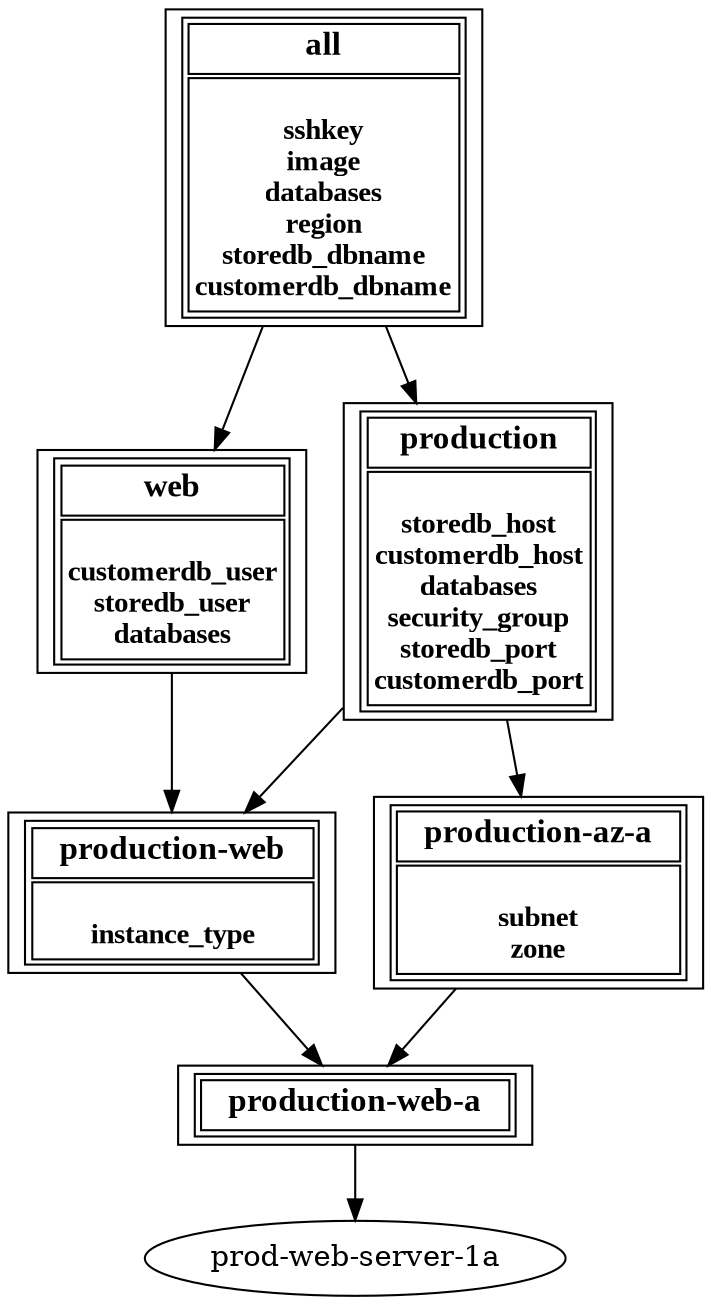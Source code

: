 digraph prod_web_server_1a {
  production -> production_web;
  production -> production_az_a;
  production_web_a -> prod_web_server_1a;
  production_web -> production_web_a;
  web -> production_web;
  all -> web;
  all -> production;
  production_az_a -> production_web_a;
  web [shape=record label=<
<table>
  <tr><td><b>
  <font face="Times New Roman, Bold" point-size="16">web</font>
  </b></td></tr>
 <tr><td><font face="Times New Roman, Bold" point-size="14"><br/>customerdb_user<br/>storedb_user<br/>databases</font></td></tr></table>
>]
  production_az_a [shape=record label=<
<table>
  <tr><td><b>
  <font face="Times New Roman, Bold" point-size="16">production-az-a</font>
  </b></td></tr>
 <tr><td><font face="Times New Roman, Bold" point-size="14"><br/>subnet<br/>zone</font></td></tr></table>
>]
  prod_web_server_1a [label="prod-web-server-1a"]
  production_web_a [shape=record label=<
<table>
  <tr><td><b>
  <font face="Times New Roman, Bold" point-size="16">production-web-a</font>
  </b></td></tr>
</table>
>]
  production_web [shape=record label=<
<table>
  <tr><td><b>
  <font face="Times New Roman, Bold" point-size="16">production-web</font>
  </b></td></tr>
 <tr><td><font face="Times New Roman, Bold" point-size="14"><br/>instance_type</font></td></tr></table>
>]
  all [shape=record label=<
<table>
  <tr><td><b>
  <font face="Times New Roman, Bold" point-size="16">all</font>
  </b></td></tr>
 <tr><td><font face="Times New Roman, Bold" point-size="14"><br/>sshkey<br/>image<br/>databases<br/>region<br/>storedb_dbname<br/>customerdb_dbname</font></td></tr></table>
>]
  production [shape=record label=<
<table>
  <tr><td><b>
  <font face="Times New Roman, Bold" point-size="16">production</font>
  </b></td></tr>
 <tr><td><font face="Times New Roman, Bold" point-size="14"><br/>storedb_host<br/>customerdb_host<br/>databases<br/>security_group<br/>storedb_port<br/>customerdb_port</font></td></tr></table>
>]
}
